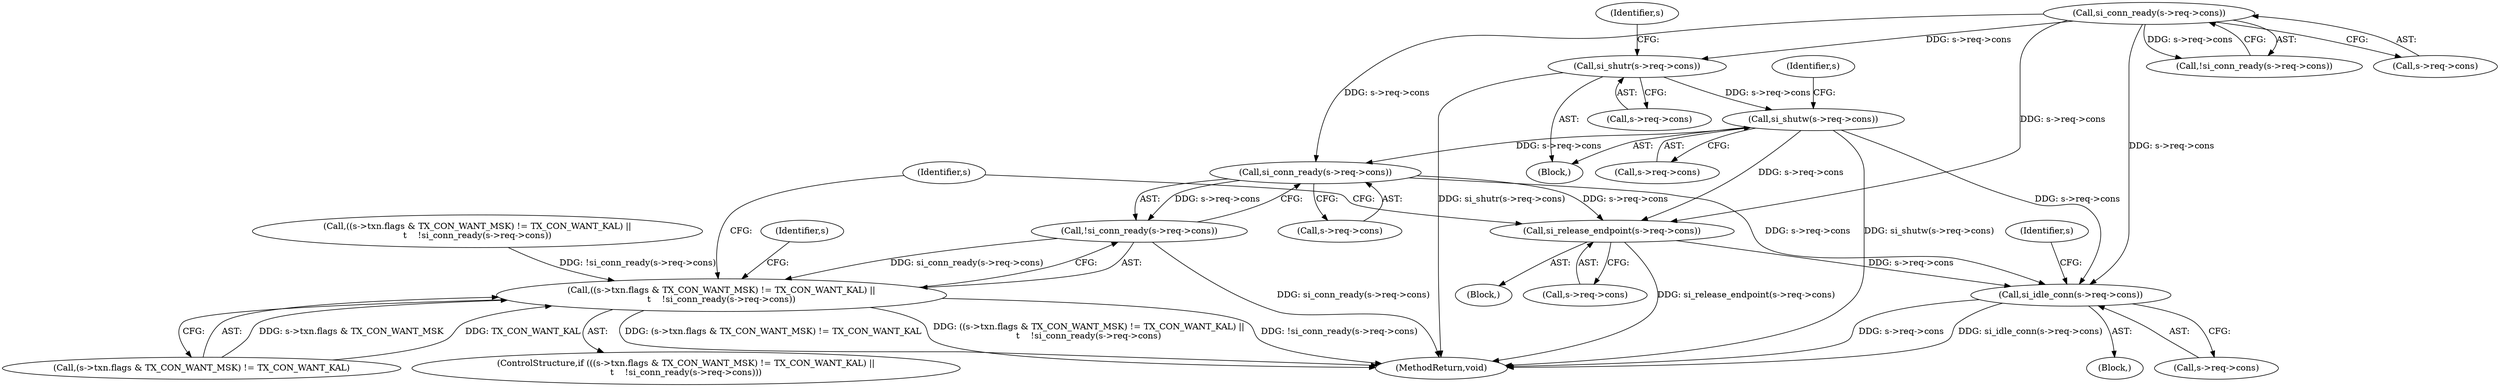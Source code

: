digraph "0_haproxy_b4d05093bc89f71377230228007e69a1434c1a0c@API" {
"1000581" [label="(Call,si_conn_ready(s->req->cons))"];
"1000163" [label="(Call,si_shutw(s->req->cons))"];
"1000157" [label="(Call,si_shutr(s->req->cons))"];
"1000139" [label="(Call,si_conn_ready(s->req->cons))"];
"1000580" [label="(Call,!si_conn_ready(s->req->cons))"];
"1000570" [label="(Call,((s->txn.flags & TX_CON_WANT_MSK) != TX_CON_WANT_KAL) ||\n\t    !si_conn_ready(s->req->cons))"];
"1000588" [label="(Call,si_release_endpoint(s->req->cons))"];
"1000879" [label="(Call,si_idle_conn(s->req->cons))"];
"1000157" [label="(Call,si_shutr(s->req->cons))"];
"1000138" [label="(Call,!si_conn_ready(s->req->cons))"];
"1000140" [label="(Call,s->req->cons)"];
"1000588" [label="(Call,si_release_endpoint(s->req->cons))"];
"1000570" [label="(Call,((s->txn.flags & TX_CON_WANT_MSK) != TX_CON_WANT_KAL) ||\n\t    !si_conn_ready(s->req->cons))"];
"1000163" [label="(Call,si_shutw(s->req->cons))"];
"1000118" [label="(Block,)"];
"1000879" [label="(Call,si_idle_conn(s->req->cons))"];
"1000591" [label="(Identifier,s)"];
"1000598" [label="(Identifier,s)"];
"1000888" [label="(Identifier,s)"];
"1000903" [label="(MethodReturn,void)"];
"1000571" [label="(Call,(s->txn.flags & TX_CON_WANT_MSK) != TX_CON_WANT_KAL)"];
"1000164" [label="(Call,s->req->cons)"];
"1000880" [label="(Call,s->req->cons)"];
"1000580" [label="(Call,!si_conn_ready(s->req->cons))"];
"1000145" [label="(Block,)"];
"1000589" [label="(Call,s->req->cons)"];
"1000128" [label="(Call,((s->txn.flags & TX_CON_WANT_MSK) != TX_CON_WANT_KAL) ||\n\t    !si_conn_ready(s->req->cons))"];
"1000582" [label="(Call,s->req->cons)"];
"1000158" [label="(Call,s->req->cons)"];
"1000139" [label="(Call,si_conn_ready(s->req->cons))"];
"1000587" [label="(Block,)"];
"1000166" [label="(Identifier,s)"];
"1000569" [label="(ControlStructure,if (((s->txn.flags & TX_CON_WANT_MSK) != TX_CON_WANT_KAL) ||\n\t    !si_conn_ready(s->req->cons)))"];
"1000172" [label="(Identifier,s)"];
"1000581" [label="(Call,si_conn_ready(s->req->cons))"];
"1000581" -> "1000580"  [label="AST: "];
"1000581" -> "1000582"  [label="CFG: "];
"1000582" -> "1000581"  [label="AST: "];
"1000580" -> "1000581"  [label="CFG: "];
"1000581" -> "1000580"  [label="DDG: s->req->cons"];
"1000163" -> "1000581"  [label="DDG: s->req->cons"];
"1000139" -> "1000581"  [label="DDG: s->req->cons"];
"1000581" -> "1000588"  [label="DDG: s->req->cons"];
"1000581" -> "1000879"  [label="DDG: s->req->cons"];
"1000163" -> "1000145"  [label="AST: "];
"1000163" -> "1000164"  [label="CFG: "];
"1000164" -> "1000163"  [label="AST: "];
"1000172" -> "1000163"  [label="CFG: "];
"1000163" -> "1000903"  [label="DDG: si_shutw(s->req->cons)"];
"1000157" -> "1000163"  [label="DDG: s->req->cons"];
"1000163" -> "1000588"  [label="DDG: s->req->cons"];
"1000163" -> "1000879"  [label="DDG: s->req->cons"];
"1000157" -> "1000145"  [label="AST: "];
"1000157" -> "1000158"  [label="CFG: "];
"1000158" -> "1000157"  [label="AST: "];
"1000166" -> "1000157"  [label="CFG: "];
"1000157" -> "1000903"  [label="DDG: si_shutr(s->req->cons)"];
"1000139" -> "1000157"  [label="DDG: s->req->cons"];
"1000139" -> "1000138"  [label="AST: "];
"1000139" -> "1000140"  [label="CFG: "];
"1000140" -> "1000139"  [label="AST: "];
"1000138" -> "1000139"  [label="CFG: "];
"1000139" -> "1000138"  [label="DDG: s->req->cons"];
"1000139" -> "1000588"  [label="DDG: s->req->cons"];
"1000139" -> "1000879"  [label="DDG: s->req->cons"];
"1000580" -> "1000570"  [label="AST: "];
"1000570" -> "1000580"  [label="CFG: "];
"1000580" -> "1000903"  [label="DDG: si_conn_ready(s->req->cons)"];
"1000580" -> "1000570"  [label="DDG: si_conn_ready(s->req->cons)"];
"1000570" -> "1000569"  [label="AST: "];
"1000570" -> "1000571"  [label="CFG: "];
"1000571" -> "1000570"  [label="AST: "];
"1000591" -> "1000570"  [label="CFG: "];
"1000598" -> "1000570"  [label="CFG: "];
"1000570" -> "1000903"  [label="DDG: !si_conn_ready(s->req->cons)"];
"1000570" -> "1000903"  [label="DDG: (s->txn.flags & TX_CON_WANT_MSK) != TX_CON_WANT_KAL"];
"1000570" -> "1000903"  [label="DDG: ((s->txn.flags & TX_CON_WANT_MSK) != TX_CON_WANT_KAL) ||\n\t    !si_conn_ready(s->req->cons)"];
"1000571" -> "1000570"  [label="DDG: s->txn.flags & TX_CON_WANT_MSK"];
"1000571" -> "1000570"  [label="DDG: TX_CON_WANT_KAL"];
"1000128" -> "1000570"  [label="DDG: !si_conn_ready(s->req->cons)"];
"1000588" -> "1000587"  [label="AST: "];
"1000588" -> "1000589"  [label="CFG: "];
"1000589" -> "1000588"  [label="AST: "];
"1000598" -> "1000588"  [label="CFG: "];
"1000588" -> "1000903"  [label="DDG: si_release_endpoint(s->req->cons)"];
"1000588" -> "1000879"  [label="DDG: s->req->cons"];
"1000879" -> "1000118"  [label="AST: "];
"1000879" -> "1000880"  [label="CFG: "];
"1000880" -> "1000879"  [label="AST: "];
"1000888" -> "1000879"  [label="CFG: "];
"1000879" -> "1000903"  [label="DDG: si_idle_conn(s->req->cons)"];
"1000879" -> "1000903"  [label="DDG: s->req->cons"];
}
